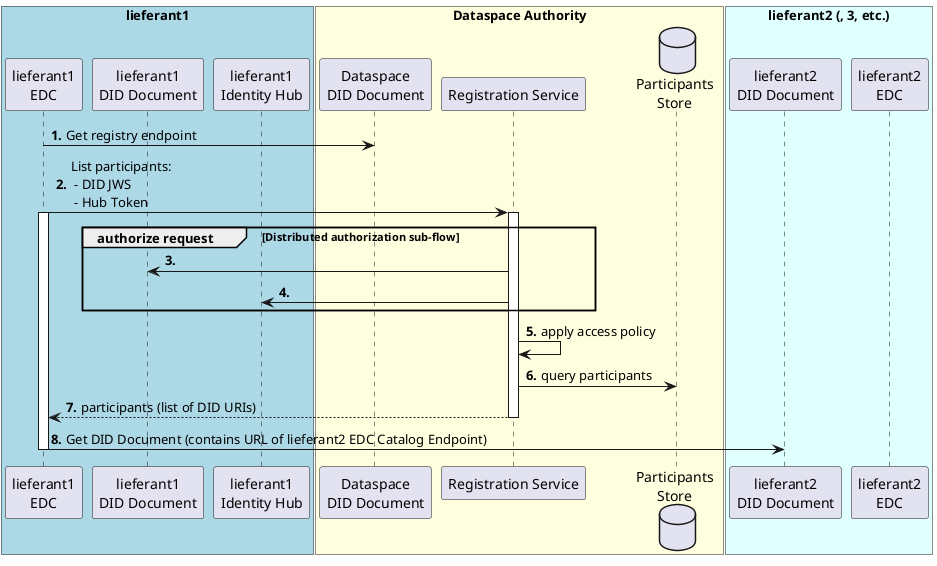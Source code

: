 @startuml
autonumber "<b>0'.'"
box "lieferant1" #LightBlue
Participant "lieferant1\nEDC" as lieferant1
Participant "lieferant1\nDID Document" as DID1
Participant "lieferant1\nIdentity Hub" as IDHUB1
end box
box "Dataspace Authority" #LightYellow
Participant "Dataspace\nDID Document" as DID0
Participant "Registration Service" as RAPI
Database "Participants\nStore" as Registry
end box
box "lieferant2 (, 3, etc.)" #LightCyan
Participant "lieferant2\nDID Document" as DID2
Participant "lieferant2\nEDC" as lieferant2
end box

lieferant1 -> DID0: Get registry endpoint
lieferant1 -> RAPI ++: List participants:\n - DID JWS\n - Hub Token
activate lieferant1
group authorize request [Distributed authorization sub-flow]
  RAPI -> DID1
  RAPI -> IDHUB1
end
RAPI -> RAPI: apply access policy
RAPI -> Registry: query participants
return participants (list of DID URIs)
lieferant1 -> DID2: Get DID Document (contains URL of lieferant2 EDC Catalog Endpoint)
deactivate lieferant1

@enduml